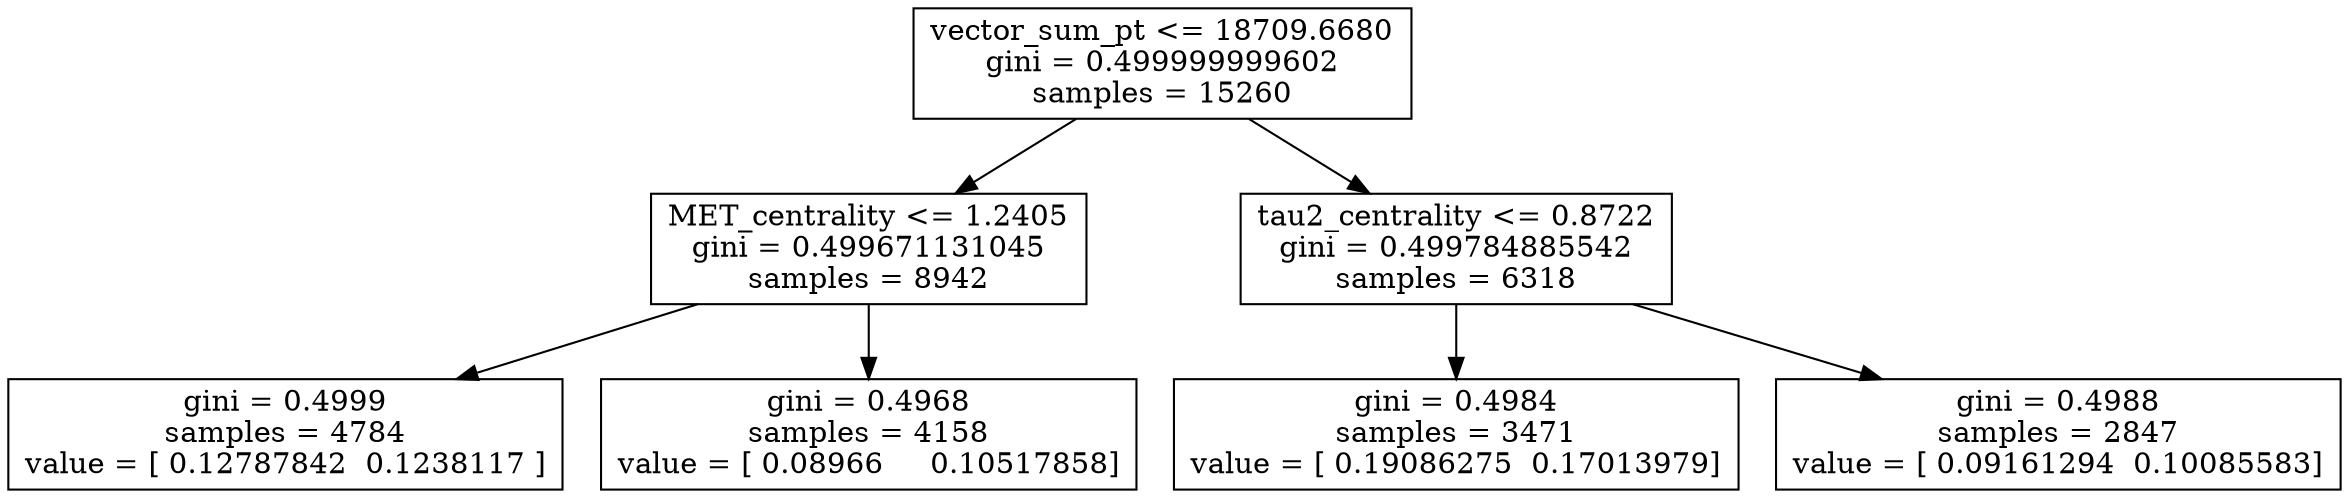 digraph Tree {
0 [label="vector_sum_pt <= 18709.6680\ngini = 0.499999999602\nsamples = 15260", shape="box"] ;
1 [label="MET_centrality <= 1.2405\ngini = 0.499671131045\nsamples = 8942", shape="box"] ;
0 -> 1 ;
2 [label="gini = 0.4999\nsamples = 4784\nvalue = [ 0.12787842  0.1238117 ]", shape="box"] ;
1 -> 2 ;
3 [label="gini = 0.4968\nsamples = 4158\nvalue = [ 0.08966     0.10517858]", shape="box"] ;
1 -> 3 ;
4 [label="tau2_centrality <= 0.8722\ngini = 0.499784885542\nsamples = 6318", shape="box"] ;
0 -> 4 ;
5 [label="gini = 0.4984\nsamples = 3471\nvalue = [ 0.19086275  0.17013979]", shape="box"] ;
4 -> 5 ;
6 [label="gini = 0.4988\nsamples = 2847\nvalue = [ 0.09161294  0.10085583]", shape="box"] ;
4 -> 6 ;
}